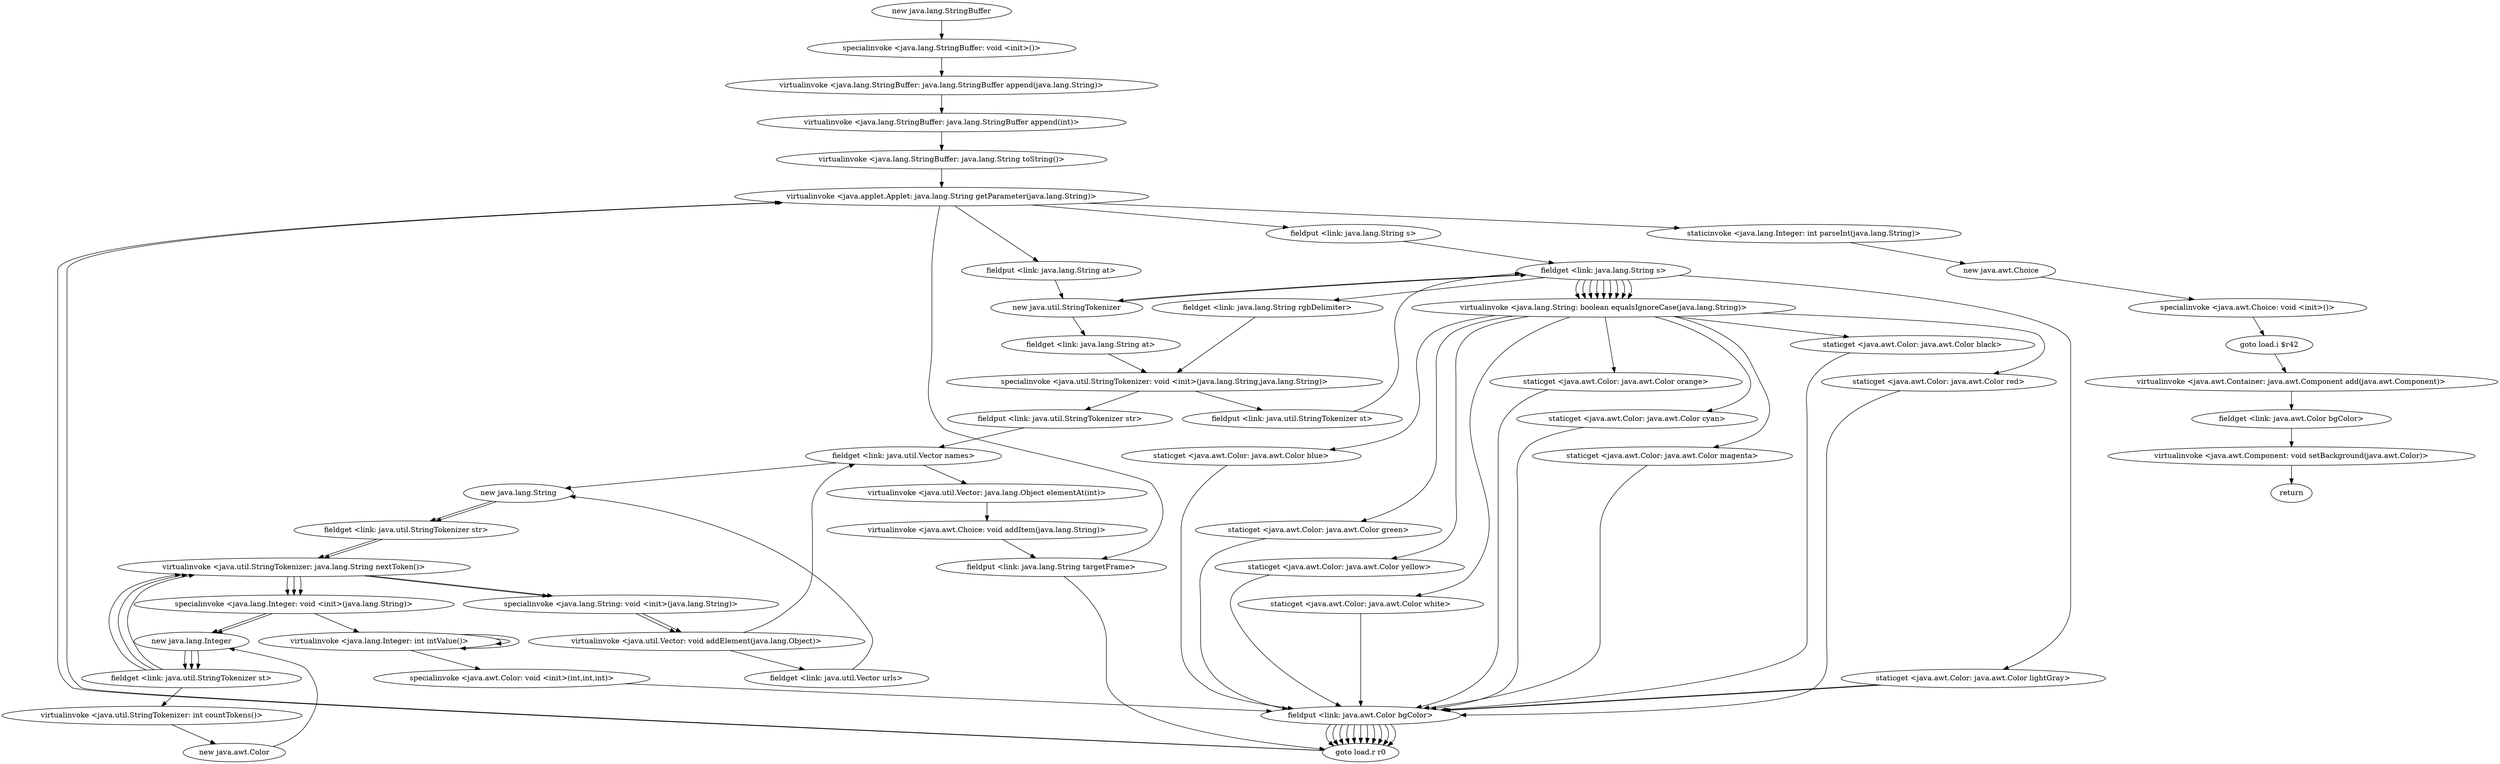 digraph "" {
"virtualinvoke <java.applet.Applet: java.lang.String getParameter(java.lang.String)>";
 "virtualinvoke <java.applet.Applet: java.lang.String getParameter(java.lang.String)>"->"fieldput <link: java.lang.String s>";
 "fieldput <link: java.lang.String s>"->"fieldget <link: java.lang.String s>";
 "fieldget <link: java.lang.String s>"->"new java.util.StringTokenizer";
 "new java.util.StringTokenizer"->"fieldget <link: java.lang.String s>";
 "fieldget <link: java.lang.String s>"->"fieldget <link: java.lang.String rgbDelimiter>";
 "fieldget <link: java.lang.String rgbDelimiter>"->"specialinvoke <java.util.StringTokenizer: void <init>(java.lang.String,java.lang.String)>";
 "specialinvoke <java.util.StringTokenizer: void <init>(java.lang.String,java.lang.String)>"->"fieldput <link: java.util.StringTokenizer st>";
 "fieldput <link: java.util.StringTokenizer st>"->"fieldget <link: java.lang.String s>";
 "fieldget <link: java.lang.String s>"->"staticget <java.awt.Color: java.awt.Color lightGray>";
 "staticget <java.awt.Color: java.awt.Color lightGray>"->"fieldput <link: java.awt.Color bgColor>";
 "fieldput <link: java.awt.Color bgColor>"->"goto load.r r0";
 "goto load.r r0"->"virtualinvoke <java.applet.Applet: java.lang.String getParameter(java.lang.String)>";
 "virtualinvoke <java.applet.Applet: java.lang.String getParameter(java.lang.String)>"->"fieldput <link: java.lang.String targetFrame>";
 "fieldput <link: java.lang.String targetFrame>"->"goto load.r r0";
 "goto load.r r0"->"virtualinvoke <java.applet.Applet: java.lang.String getParameter(java.lang.String)>";
 "virtualinvoke <java.applet.Applet: java.lang.String getParameter(java.lang.String)>"->"staticinvoke <java.lang.Integer: int parseInt(java.lang.String)>";
 "staticinvoke <java.lang.Integer: int parseInt(java.lang.String)>"->"new java.awt.Choice";
 "new java.awt.Choice"->"specialinvoke <java.awt.Choice: void <init>()>";
 "specialinvoke <java.awt.Choice: void <init>()>"->"goto load.i $r42";
 "goto load.i $r42"->"virtualinvoke <java.awt.Container: java.awt.Component add(java.awt.Component)>";
 "virtualinvoke <java.awt.Container: java.awt.Component add(java.awt.Component)>"->"fieldget <link: java.awt.Color bgColor>";
 "fieldget <link: java.awt.Color bgColor>"->"virtualinvoke <java.awt.Component: void setBackground(java.awt.Color)>";
 "virtualinvoke <java.awt.Component: void setBackground(java.awt.Color)>"->"return";
"new java.lang.StringBuffer";
 "new java.lang.StringBuffer"->"specialinvoke <java.lang.StringBuffer: void <init>()>";
 "specialinvoke <java.lang.StringBuffer: void <init>()>"->"virtualinvoke <java.lang.StringBuffer: java.lang.StringBuffer append(java.lang.String)>";
 "virtualinvoke <java.lang.StringBuffer: java.lang.StringBuffer append(java.lang.String)>"->"virtualinvoke <java.lang.StringBuffer: java.lang.StringBuffer append(int)>";
 "virtualinvoke <java.lang.StringBuffer: java.lang.StringBuffer append(int)>"->"virtualinvoke <java.lang.StringBuffer: java.lang.String toString()>";
 "virtualinvoke <java.lang.StringBuffer: java.lang.String toString()>"->"virtualinvoke <java.applet.Applet: java.lang.String getParameter(java.lang.String)>";
 "virtualinvoke <java.applet.Applet: java.lang.String getParameter(java.lang.String)>"->"fieldput <link: java.lang.String at>";
 "fieldput <link: java.lang.String at>"->"new java.util.StringTokenizer";
 "new java.util.StringTokenizer"->"fieldget <link: java.lang.String at>";
 "fieldget <link: java.lang.String at>"->"specialinvoke <java.util.StringTokenizer: void <init>(java.lang.String,java.lang.String)>";
 "specialinvoke <java.util.StringTokenizer: void <init>(java.lang.String,java.lang.String)>"->"fieldput <link: java.util.StringTokenizer str>";
 "fieldput <link: java.util.StringTokenizer str>"->"fieldget <link: java.util.Vector names>";
 "fieldget <link: java.util.Vector names>"->"new java.lang.String";
 "new java.lang.String"->"fieldget <link: java.util.StringTokenizer str>";
 "fieldget <link: java.util.StringTokenizer str>"->"virtualinvoke <java.util.StringTokenizer: java.lang.String nextToken()>";
 "virtualinvoke <java.util.StringTokenizer: java.lang.String nextToken()>"->"specialinvoke <java.lang.String: void <init>(java.lang.String)>";
 "specialinvoke <java.lang.String: void <init>(java.lang.String)>"->"virtualinvoke <java.util.Vector: void addElement(java.lang.Object)>";
 "virtualinvoke <java.util.Vector: void addElement(java.lang.Object)>"->"fieldget <link: java.util.Vector urls>";
 "fieldget <link: java.util.Vector urls>"->"new java.lang.String";
 "new java.lang.String"->"fieldget <link: java.util.StringTokenizer str>";
 "fieldget <link: java.util.StringTokenizer str>"->"virtualinvoke <java.util.StringTokenizer: java.lang.String nextToken()>";
 "virtualinvoke <java.util.StringTokenizer: java.lang.String nextToken()>"->"specialinvoke <java.lang.String: void <init>(java.lang.String)>";
 "specialinvoke <java.lang.String: void <init>(java.lang.String)>"->"virtualinvoke <java.util.Vector: void addElement(java.lang.Object)>";
 "virtualinvoke <java.util.Vector: void addElement(java.lang.Object)>"->"fieldget <link: java.util.Vector names>";
 "fieldget <link: java.util.Vector names>"->"virtualinvoke <java.util.Vector: java.lang.Object elementAt(int)>";
 "virtualinvoke <java.util.Vector: java.lang.Object elementAt(int)>"->"virtualinvoke <java.awt.Choice: void addItem(java.lang.String)>";
 "virtualinvoke <java.awt.Choice: void addItem(java.lang.String)>"->"fieldput <link: java.lang.String targetFrame>";
"fieldget <link: java.lang.String s>";
 "fieldget <link: java.lang.String s>"->"virtualinvoke <java.lang.String: boolean equalsIgnoreCase(java.lang.String)>";
 "virtualinvoke <java.lang.String: boolean equalsIgnoreCase(java.lang.String)>"->"staticget <java.awt.Color: java.awt.Color red>";
 "staticget <java.awt.Color: java.awt.Color red>"->"fieldput <link: java.awt.Color bgColor>";
 "fieldput <link: java.awt.Color bgColor>"->"goto load.r r0";
"fieldget <link: java.lang.String s>";
 "fieldget <link: java.lang.String s>"->"virtualinvoke <java.lang.String: boolean equalsIgnoreCase(java.lang.String)>";
 "virtualinvoke <java.lang.String: boolean equalsIgnoreCase(java.lang.String)>"->"staticget <java.awt.Color: java.awt.Color blue>";
 "staticget <java.awt.Color: java.awt.Color blue>"->"fieldput <link: java.awt.Color bgColor>";
 "fieldput <link: java.awt.Color bgColor>"->"goto load.r r0";
"fieldget <link: java.lang.String s>";
 "fieldget <link: java.lang.String s>"->"virtualinvoke <java.lang.String: boolean equalsIgnoreCase(java.lang.String)>";
 "virtualinvoke <java.lang.String: boolean equalsIgnoreCase(java.lang.String)>"->"staticget <java.awt.Color: java.awt.Color green>";
 "staticget <java.awt.Color: java.awt.Color green>"->"fieldput <link: java.awt.Color bgColor>";
 "fieldput <link: java.awt.Color bgColor>"->"goto load.r r0";
"fieldget <link: java.lang.String s>";
 "fieldget <link: java.lang.String s>"->"virtualinvoke <java.lang.String: boolean equalsIgnoreCase(java.lang.String)>";
 "virtualinvoke <java.lang.String: boolean equalsIgnoreCase(java.lang.String)>"->"staticget <java.awt.Color: java.awt.Color yellow>";
 "staticget <java.awt.Color: java.awt.Color yellow>"->"fieldput <link: java.awt.Color bgColor>";
 "fieldput <link: java.awt.Color bgColor>"->"goto load.r r0";
"fieldget <link: java.lang.String s>";
 "fieldget <link: java.lang.String s>"->"virtualinvoke <java.lang.String: boolean equalsIgnoreCase(java.lang.String)>";
 "virtualinvoke <java.lang.String: boolean equalsIgnoreCase(java.lang.String)>"->"staticget <java.awt.Color: java.awt.Color white>";
 "staticget <java.awt.Color: java.awt.Color white>"->"fieldput <link: java.awt.Color bgColor>";
 "fieldput <link: java.awt.Color bgColor>"->"goto load.r r0";
"fieldget <link: java.lang.String s>";
 "fieldget <link: java.lang.String s>"->"virtualinvoke <java.lang.String: boolean equalsIgnoreCase(java.lang.String)>";
 "virtualinvoke <java.lang.String: boolean equalsIgnoreCase(java.lang.String)>"->"staticget <java.awt.Color: java.awt.Color orange>";
 "staticget <java.awt.Color: java.awt.Color orange>"->"fieldput <link: java.awt.Color bgColor>";
 "fieldput <link: java.awt.Color bgColor>"->"goto load.r r0";
"fieldget <link: java.lang.String s>";
 "fieldget <link: java.lang.String s>"->"virtualinvoke <java.lang.String: boolean equalsIgnoreCase(java.lang.String)>";
 "virtualinvoke <java.lang.String: boolean equalsIgnoreCase(java.lang.String)>"->"staticget <java.awt.Color: java.awt.Color cyan>";
 "staticget <java.awt.Color: java.awt.Color cyan>"->"fieldput <link: java.awt.Color bgColor>";
 "fieldput <link: java.awt.Color bgColor>"->"goto load.r r0";
"fieldget <link: java.lang.String s>";
 "fieldget <link: java.lang.String s>"->"virtualinvoke <java.lang.String: boolean equalsIgnoreCase(java.lang.String)>";
 "virtualinvoke <java.lang.String: boolean equalsIgnoreCase(java.lang.String)>"->"staticget <java.awt.Color: java.awt.Color magenta>";
 "staticget <java.awt.Color: java.awt.Color magenta>"->"fieldput <link: java.awt.Color bgColor>";
 "fieldput <link: java.awt.Color bgColor>"->"goto load.r r0";
"fieldget <link: java.lang.String s>";
 "fieldget <link: java.lang.String s>"->"virtualinvoke <java.lang.String: boolean equalsIgnoreCase(java.lang.String)>";
 "virtualinvoke <java.lang.String: boolean equalsIgnoreCase(java.lang.String)>"->"staticget <java.awt.Color: java.awt.Color black>";
 "staticget <java.awt.Color: java.awt.Color black>"->"fieldput <link: java.awt.Color bgColor>";
 "fieldput <link: java.awt.Color bgColor>"->"goto load.r r0";
"fieldget <link: java.util.StringTokenizer st>";
 "fieldget <link: java.util.StringTokenizer st>"->"virtualinvoke <java.util.StringTokenizer: int countTokens()>";
 "virtualinvoke <java.util.StringTokenizer: int countTokens()>"->"new java.awt.Color";
 "new java.awt.Color"->"new java.lang.Integer";
 "new java.lang.Integer"->"fieldget <link: java.util.StringTokenizer st>";
 "fieldget <link: java.util.StringTokenizer st>"->"virtualinvoke <java.util.StringTokenizer: java.lang.String nextToken()>";
 "virtualinvoke <java.util.StringTokenizer: java.lang.String nextToken()>"->"specialinvoke <java.lang.Integer: void <init>(java.lang.String)>";
 "specialinvoke <java.lang.Integer: void <init>(java.lang.String)>"->"new java.lang.Integer";
 "new java.lang.Integer"->"fieldget <link: java.util.StringTokenizer st>";
 "fieldget <link: java.util.StringTokenizer st>"->"virtualinvoke <java.util.StringTokenizer: java.lang.String nextToken()>";
 "virtualinvoke <java.util.StringTokenizer: java.lang.String nextToken()>"->"specialinvoke <java.lang.Integer: void <init>(java.lang.String)>";
 "specialinvoke <java.lang.Integer: void <init>(java.lang.String)>"->"new java.lang.Integer";
 "new java.lang.Integer"->"fieldget <link: java.util.StringTokenizer st>";
 "fieldget <link: java.util.StringTokenizer st>"->"virtualinvoke <java.util.StringTokenizer: java.lang.String nextToken()>";
 "virtualinvoke <java.util.StringTokenizer: java.lang.String nextToken()>"->"specialinvoke <java.lang.Integer: void <init>(java.lang.String)>";
 "specialinvoke <java.lang.Integer: void <init>(java.lang.String)>"->"virtualinvoke <java.lang.Integer: int intValue()>";
 "virtualinvoke <java.lang.Integer: int intValue()>"->"virtualinvoke <java.lang.Integer: int intValue()>";
 "virtualinvoke <java.lang.Integer: int intValue()>"->"virtualinvoke <java.lang.Integer: int intValue()>";
 "virtualinvoke <java.lang.Integer: int intValue()>"->"specialinvoke <java.awt.Color: void <init>(int,int,int)>";
 "specialinvoke <java.awt.Color: void <init>(int,int,int)>"->"fieldput <link: java.awt.Color bgColor>";
 "fieldput <link: java.awt.Color bgColor>"->"goto load.r r0";
"staticget <java.awt.Color: java.awt.Color lightGray>";
 "staticget <java.awt.Color: java.awt.Color lightGray>"->"fieldput <link: java.awt.Color bgColor>";
}
